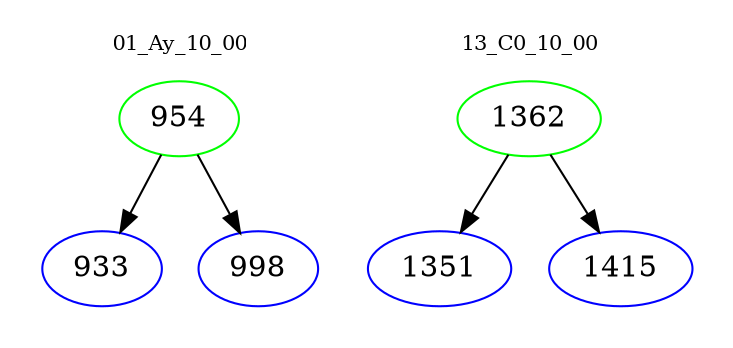 digraph{
subgraph cluster_0 {
color = white
label = "01_Ay_10_00";
fontsize=10;
T0_954 [label="954", color="green"]
T0_954 -> T0_933 [color="black"]
T0_933 [label="933", color="blue"]
T0_954 -> T0_998 [color="black"]
T0_998 [label="998", color="blue"]
}
subgraph cluster_1 {
color = white
label = "13_C0_10_00";
fontsize=10;
T1_1362 [label="1362", color="green"]
T1_1362 -> T1_1351 [color="black"]
T1_1351 [label="1351", color="blue"]
T1_1362 -> T1_1415 [color="black"]
T1_1415 [label="1415", color="blue"]
}
}
